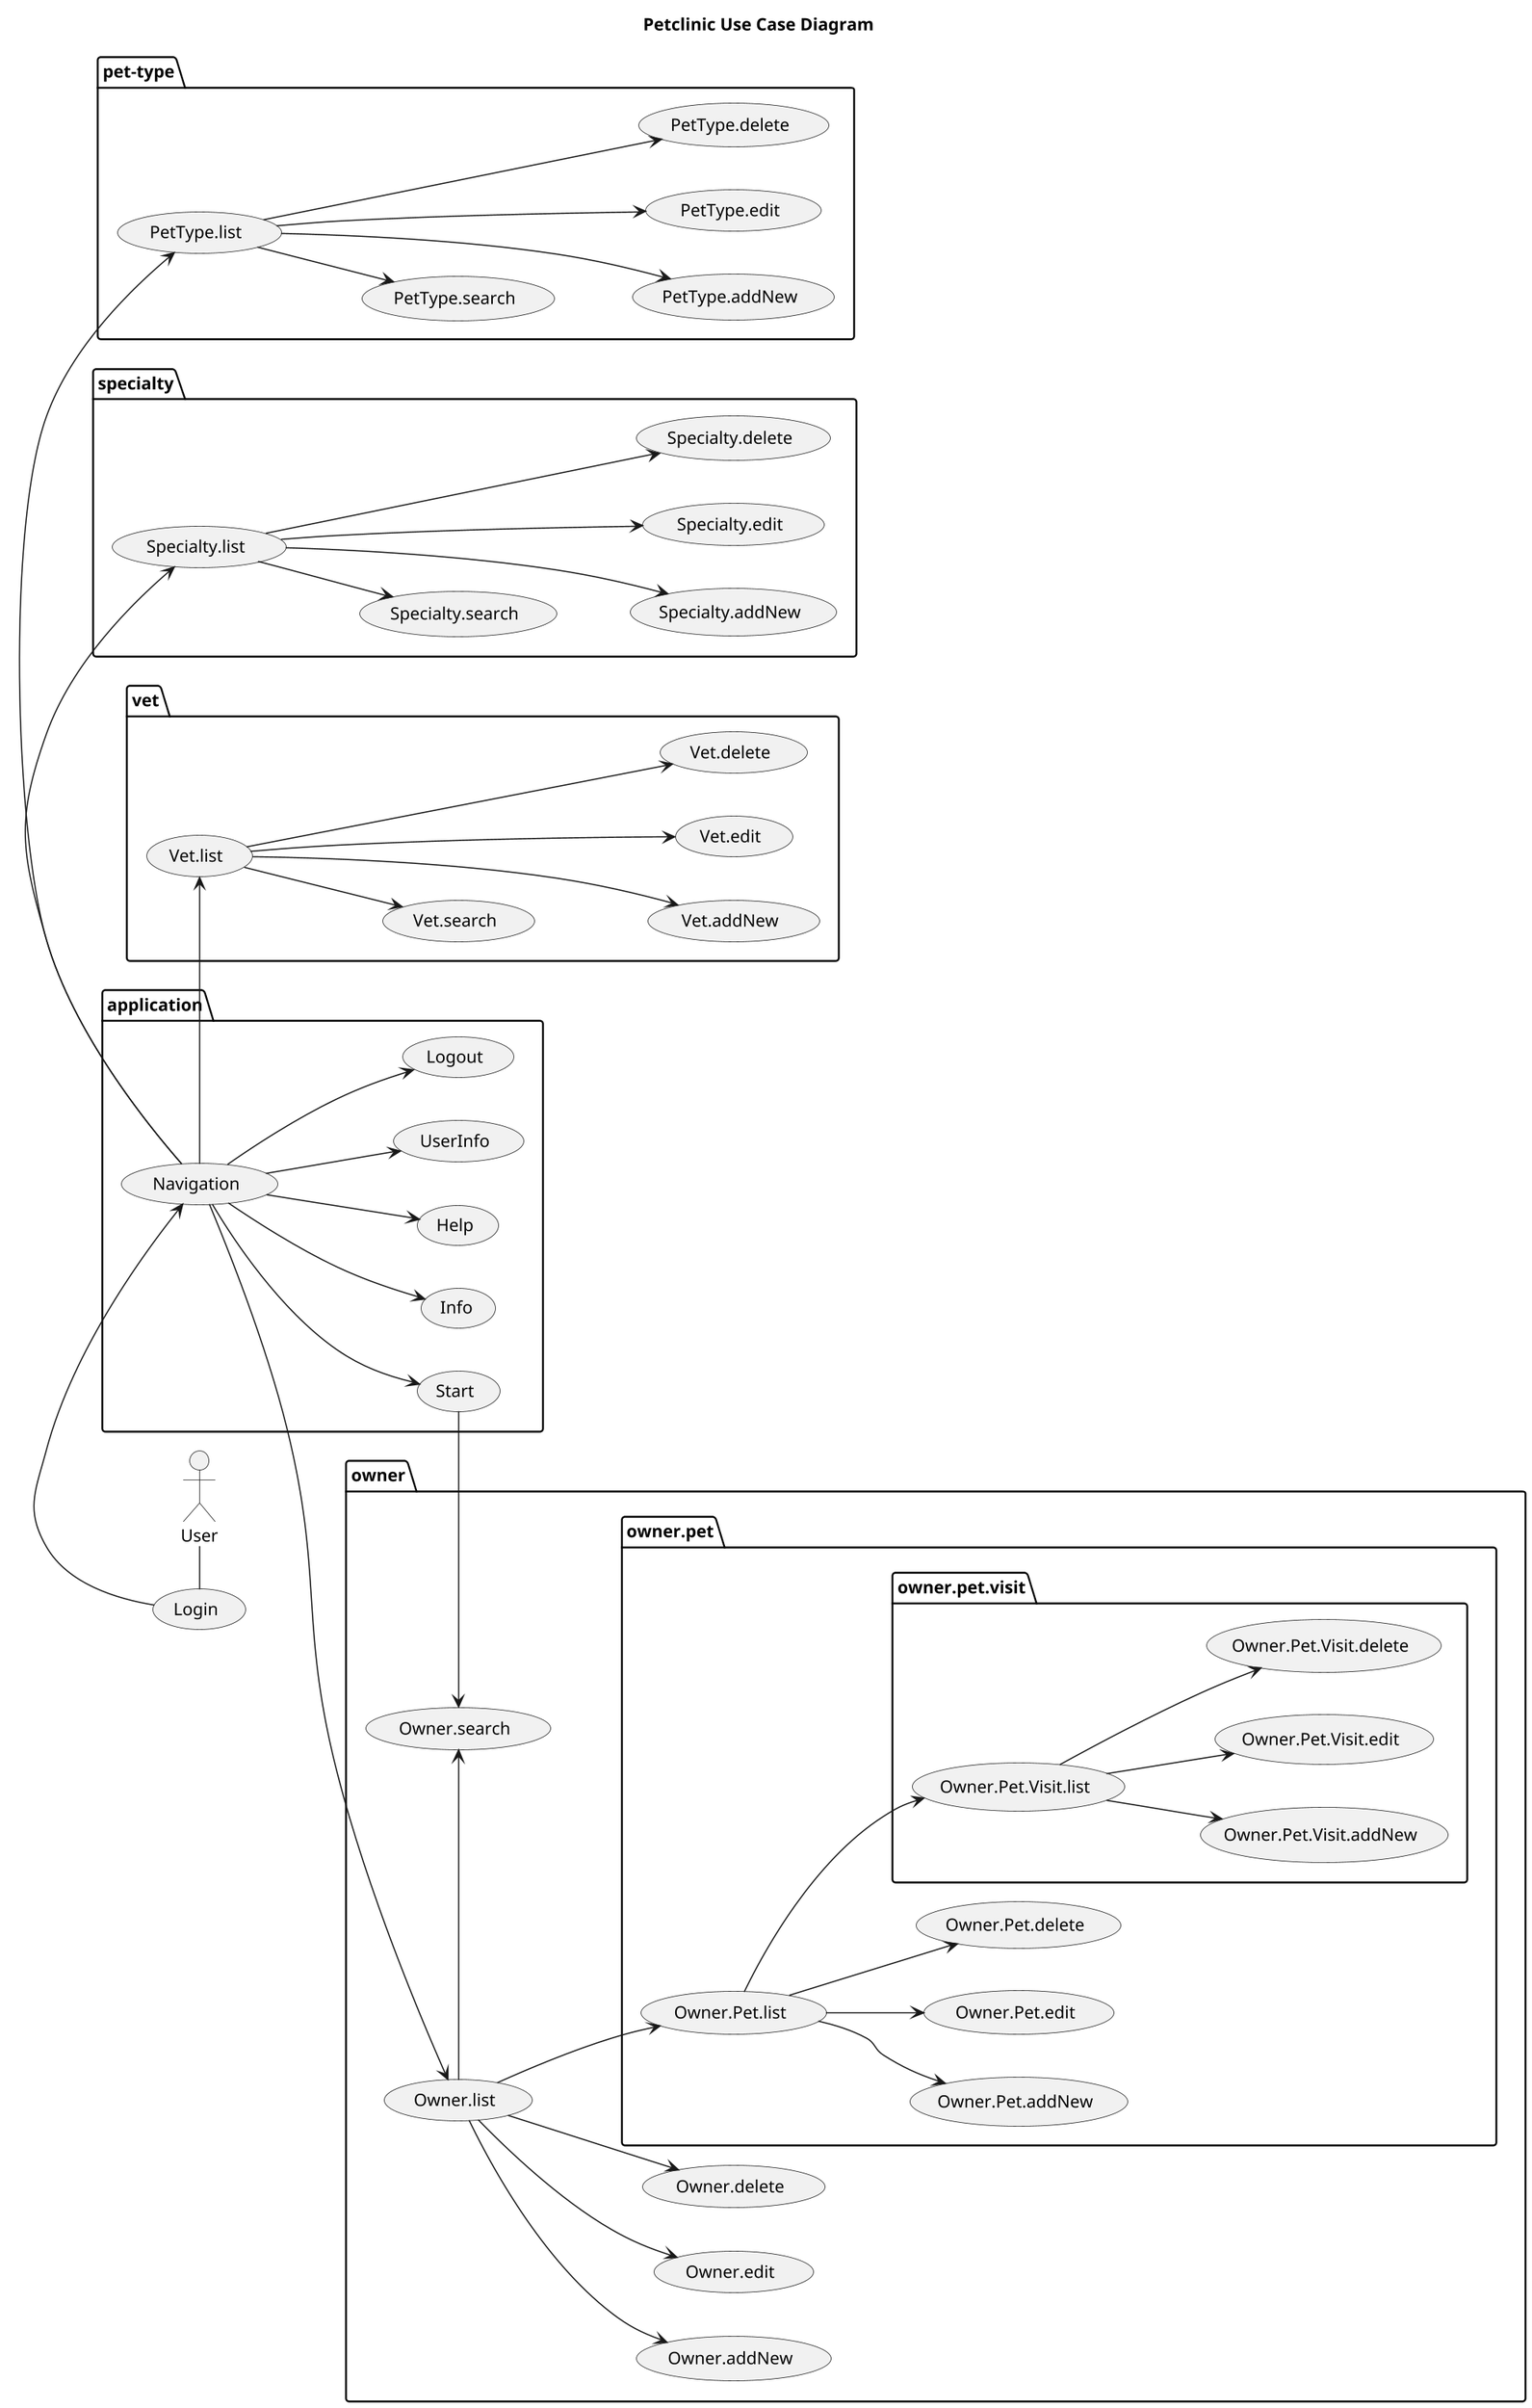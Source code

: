 @startuml

title Petclinic Use Case Diagram

left to right direction
'top to bottom direction

'https://plantuml.com/use-case-diagram

scale 2000 width

User - (Login)
package application {
    (Login) -> (Navigation)
    (Navigation) --> (Start)
    (Navigation) --> (Info)
    (Navigation) --> (Help)
    (Navigation) --> (UserInfo)
    (Navigation) --> (Logout)
}
package owner {
    (Navigation) --> (Owner.list)
    (Start) -> (Owner.search)
    (Owner.list) -> (Owner.search)
    (Owner.list) --> (Owner.addNew)
    (Owner.list) --> (Owner.edit)
    (Owner.list) --> (Owner.delete)
    package owner.pet {
        (Owner.list) --> (Owner.Pet.list)
        (Owner.Pet.list) --> (Owner.Pet.addNew)
        (Owner.Pet.list) --> (Owner.Pet.edit)
        (Owner.Pet.list) --> (Owner.Pet.delete)
         package owner.pet.visit {
            (Owner.Pet.list) --> (Owner.Pet.Visit.list)
            (Owner.Pet.Visit.list) --> (Owner.Pet.Visit.addNew)
            (Owner.Pet.Visit.list) --> (Owner.Pet.Visit.edit)
            (Owner.Pet.Visit.list) --> (Owner.Pet.Visit.delete)
        }
    }
}
package vet {
    (Navigation) -> (Vet.list)
    (Vet.list) --> (Vet.search)
    (Vet.list) ---> (Vet.addNew)
    (Vet.list) ---> (Vet.edit)
    (Vet.list) ---> (Vet.delete)
}
package specialty {
    (Navigation) -> (Specialty.list)
    (Specialty.list) --> (Specialty.search)
    (Specialty.list) ---> (Specialty.addNew)
    (Specialty.list) ---> (Specialty.edit)
    (Specialty.list) ---> (Specialty.delete)
}
package pet-type {
    (Navigation) -> (PetType.list)
    (PetType.list) --> (PetType.search)
    (PetType.list) ---> (PetType.addNew)
    (PetType.list) ---> (PetType.edit)
    (PetType.list) ---> (PetType.delete)
}
@enduml
